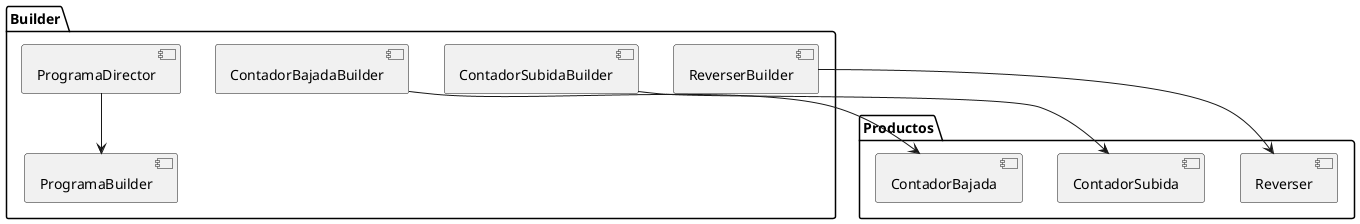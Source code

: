 @startuml
package "Builder" {
  [ProgramaBuilder]
  [ReverserBuilder]
  [ContadorSubidaBuilder]
  [ContadorBajadaBuilder]
  [ProgramaDirector]
}

package "Productos" {
  [Reverser]
  [ContadorSubida]
  [ContadorBajada]
}

[ProgramaDirector] --> [ProgramaBuilder]

[ReverserBuilder] --> [Reverser]
[ContadorSubidaBuilder] --> [ContadorSubida]
[ContadorBajadaBuilder] --> [ContadorBajada]

@enduml
